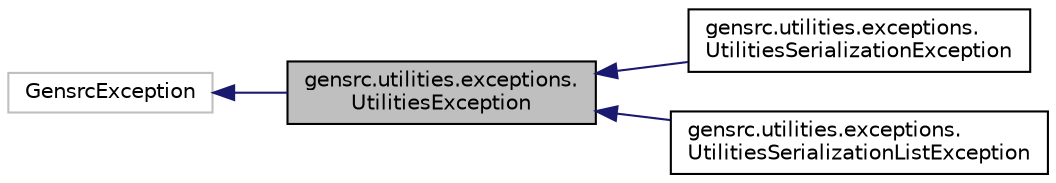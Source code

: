 digraph "gensrc.utilities.exceptions.UtilitiesException"
{
  edge [fontname="Helvetica",fontsize="10",labelfontname="Helvetica",labelfontsize="10"];
  node [fontname="Helvetica",fontsize="10",shape=record];
  rankdir="LR";
  Node0 [label="gensrc.utilities.exceptions.\lUtilitiesException",height=0.2,width=0.4,color="black", fillcolor="grey75", style="filled", fontcolor="black"];
  Node1 -> Node0 [dir="back",color="midnightblue",fontsize="10",style="solid",fontname="Helvetica"];
  Node1 [label="GensrcException",height=0.2,width=0.4,color="grey75", fillcolor="white", style="filled"];
  Node0 -> Node2 [dir="back",color="midnightblue",fontsize="10",style="solid",fontname="Helvetica"];
  Node2 [label="gensrc.utilities.exceptions.\lUtilitiesSerializationException",height=0.2,width=0.4,color="black", fillcolor="white", style="filled",URL="$classgensrc_1_1utilities_1_1exceptions_1_1_utilities_serialization_exception.html"];
  Node0 -> Node3 [dir="back",color="midnightblue",fontsize="10",style="solid",fontname="Helvetica"];
  Node3 [label="gensrc.utilities.exceptions.\lUtilitiesSerializationListException",height=0.2,width=0.4,color="black", fillcolor="white", style="filled",URL="$classgensrc_1_1utilities_1_1exceptions_1_1_utilities_serialization_list_exception.html"];
}
